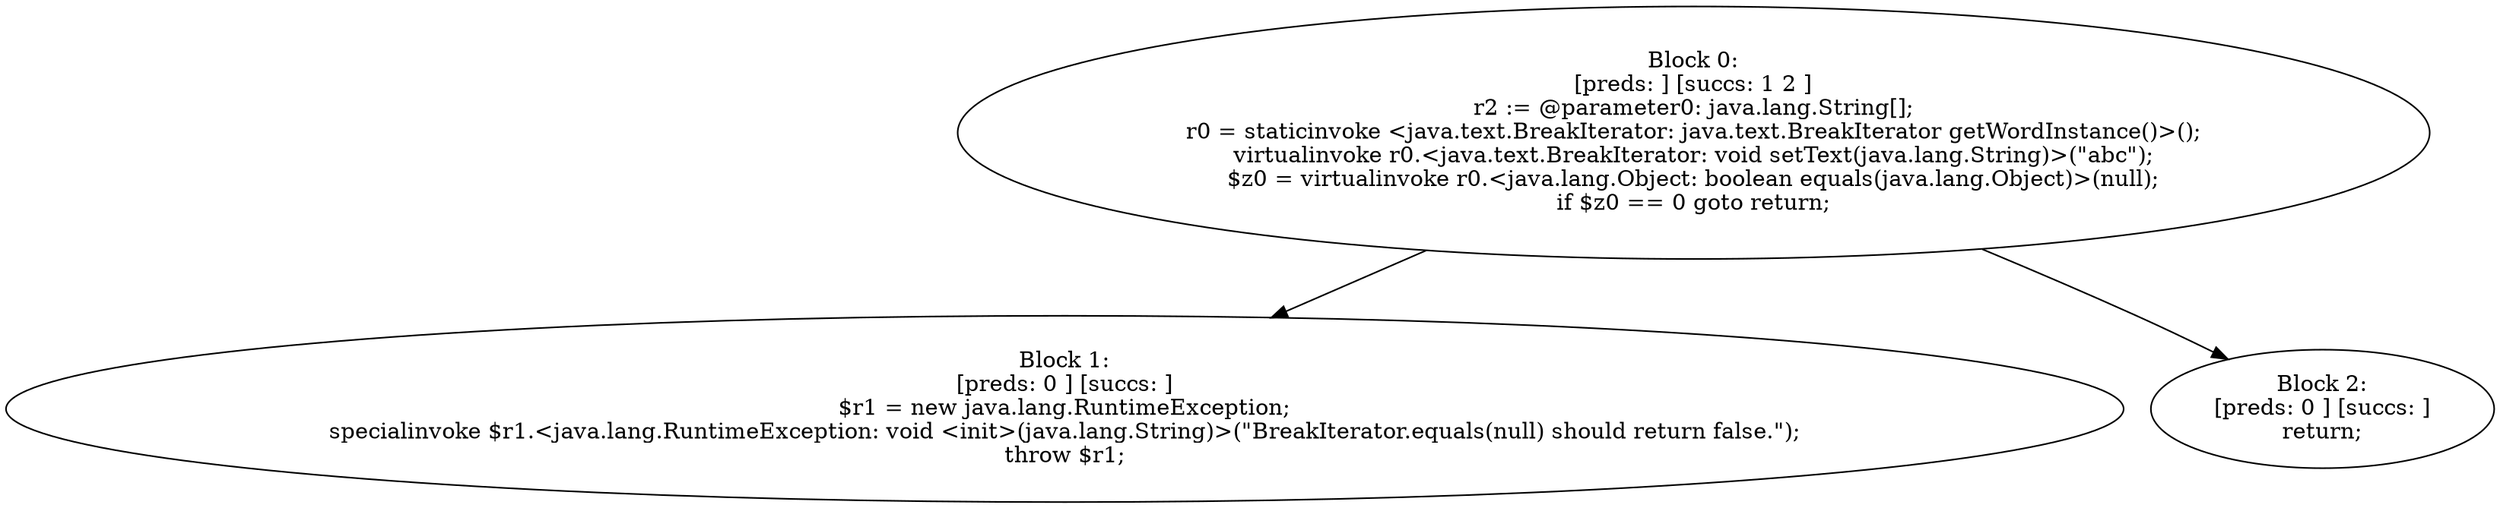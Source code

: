 digraph "unitGraph" {
    "Block 0:
[preds: ] [succs: 1 2 ]
r2 := @parameter0: java.lang.String[];
r0 = staticinvoke <java.text.BreakIterator: java.text.BreakIterator getWordInstance()>();
virtualinvoke r0.<java.text.BreakIterator: void setText(java.lang.String)>(\"abc\");
$z0 = virtualinvoke r0.<java.lang.Object: boolean equals(java.lang.Object)>(null);
if $z0 == 0 goto return;
"
    "Block 1:
[preds: 0 ] [succs: ]
$r1 = new java.lang.RuntimeException;
specialinvoke $r1.<java.lang.RuntimeException: void <init>(java.lang.String)>(\"BreakIterator.equals(null) should return false.\");
throw $r1;
"
    "Block 2:
[preds: 0 ] [succs: ]
return;
"
    "Block 0:
[preds: ] [succs: 1 2 ]
r2 := @parameter0: java.lang.String[];
r0 = staticinvoke <java.text.BreakIterator: java.text.BreakIterator getWordInstance()>();
virtualinvoke r0.<java.text.BreakIterator: void setText(java.lang.String)>(\"abc\");
$z0 = virtualinvoke r0.<java.lang.Object: boolean equals(java.lang.Object)>(null);
if $z0 == 0 goto return;
"->"Block 1:
[preds: 0 ] [succs: ]
$r1 = new java.lang.RuntimeException;
specialinvoke $r1.<java.lang.RuntimeException: void <init>(java.lang.String)>(\"BreakIterator.equals(null) should return false.\");
throw $r1;
";
    "Block 0:
[preds: ] [succs: 1 2 ]
r2 := @parameter0: java.lang.String[];
r0 = staticinvoke <java.text.BreakIterator: java.text.BreakIterator getWordInstance()>();
virtualinvoke r0.<java.text.BreakIterator: void setText(java.lang.String)>(\"abc\");
$z0 = virtualinvoke r0.<java.lang.Object: boolean equals(java.lang.Object)>(null);
if $z0 == 0 goto return;
"->"Block 2:
[preds: 0 ] [succs: ]
return;
";
}

